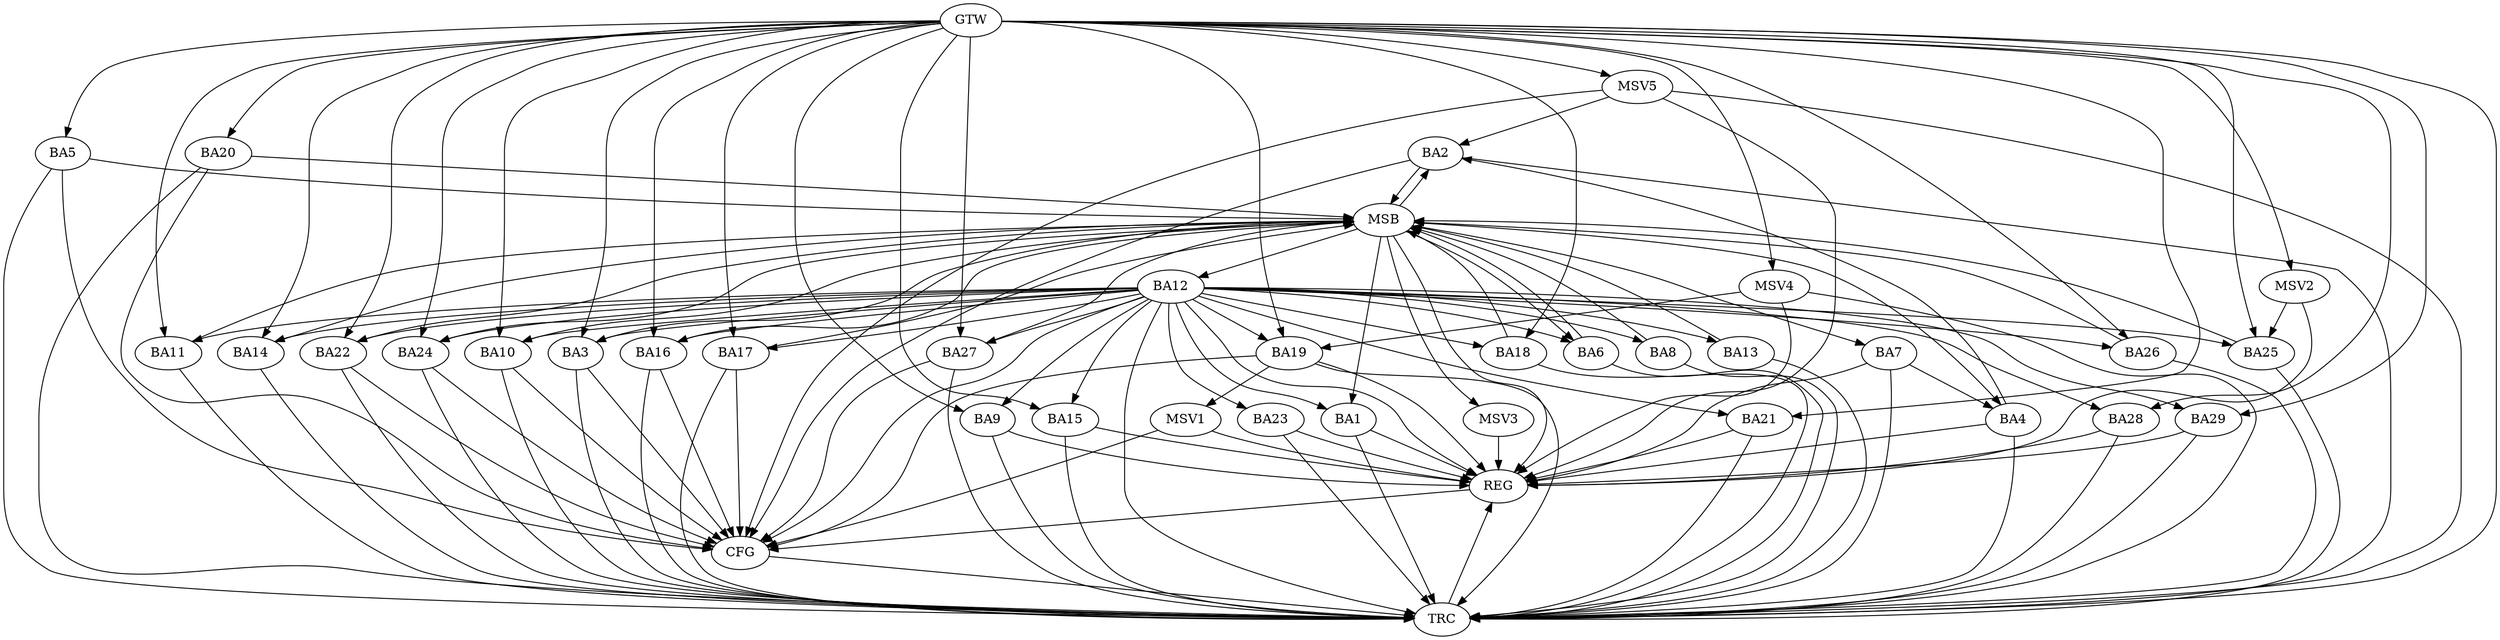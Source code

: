 strict digraph G {
  BA1 [ label="BA1" ];
  BA2 [ label="BA2" ];
  BA3 [ label="BA3" ];
  BA4 [ label="BA4" ];
  BA5 [ label="BA5" ];
  BA6 [ label="BA6" ];
  BA7 [ label="BA7" ];
  BA8 [ label="BA8" ];
  BA9 [ label="BA9" ];
  BA10 [ label="BA10" ];
  BA11 [ label="BA11" ];
  BA12 [ label="BA12" ];
  BA13 [ label="BA13" ];
  BA14 [ label="BA14" ];
  BA15 [ label="BA15" ];
  BA16 [ label="BA16" ];
  BA17 [ label="BA17" ];
  BA18 [ label="BA18" ];
  BA19 [ label="BA19" ];
  BA20 [ label="BA20" ];
  BA21 [ label="BA21" ];
  BA22 [ label="BA22" ];
  BA23 [ label="BA23" ];
  BA24 [ label="BA24" ];
  BA25 [ label="BA25" ];
  BA26 [ label="BA26" ];
  BA27 [ label="BA27" ];
  BA28 [ label="BA28" ];
  BA29 [ label="BA29" ];
  GTW [ label="GTW" ];
  REG [ label="REG" ];
  MSB [ label="MSB" ];
  CFG [ label="CFG" ];
  TRC [ label="TRC" ];
  MSV1 [ label="MSV1" ];
  MSV2 [ label="MSV2" ];
  MSV3 [ label="MSV3" ];
  MSV4 [ label="MSV4" ];
  MSV5 [ label="MSV5" ];
  BA4 -> BA2;
  BA7 -> BA4;
  BA12 -> BA6;
  GTW -> BA3;
  GTW -> BA5;
  GTW -> BA9;
  GTW -> BA10;
  GTW -> BA11;
  GTW -> BA14;
  GTW -> BA15;
  GTW -> BA16;
  GTW -> BA17;
  GTW -> BA18;
  GTW -> BA19;
  GTW -> BA20;
  GTW -> BA21;
  GTW -> BA22;
  GTW -> BA24;
  GTW -> BA25;
  GTW -> BA26;
  GTW -> BA27;
  GTW -> BA28;
  GTW -> BA29;
  BA1 -> REG;
  BA4 -> REG;
  BA7 -> REG;
  BA9 -> REG;
  BA12 -> REG;
  BA15 -> REG;
  BA19 -> REG;
  BA21 -> REG;
  BA23 -> REG;
  BA28 -> REG;
  BA29 -> REG;
  BA2 -> MSB;
  MSB -> BA1;
  MSB -> REG;
  BA3 -> MSB;
  MSB -> BA2;
  BA5 -> MSB;
  BA6 -> MSB;
  BA8 -> MSB;
  BA10 -> MSB;
  BA11 -> MSB;
  MSB -> BA4;
  BA13 -> MSB;
  BA14 -> MSB;
  BA16 -> MSB;
  BA17 -> MSB;
  BA18 -> MSB;
  MSB -> BA6;
  BA20 -> MSB;
  MSB -> BA7;
  BA22 -> MSB;
  BA24 -> MSB;
  BA25 -> MSB;
  MSB -> BA12;
  BA26 -> MSB;
  BA27 -> MSB;
  BA5 -> CFG;
  BA2 -> CFG;
  BA27 -> CFG;
  BA17 -> CFG;
  BA3 -> CFG;
  BA19 -> CFG;
  BA20 -> CFG;
  BA12 -> CFG;
  BA22 -> CFG;
  BA16 -> CFG;
  BA10 -> CFG;
  BA24 -> CFG;
  REG -> CFG;
  BA1 -> TRC;
  BA2 -> TRC;
  BA3 -> TRC;
  BA4 -> TRC;
  BA5 -> TRC;
  BA6 -> TRC;
  BA7 -> TRC;
  BA8 -> TRC;
  BA9 -> TRC;
  BA10 -> TRC;
  BA11 -> TRC;
  BA12 -> TRC;
  BA13 -> TRC;
  BA14 -> TRC;
  BA15 -> TRC;
  BA16 -> TRC;
  BA17 -> TRC;
  BA18 -> TRC;
  BA19 -> TRC;
  BA20 -> TRC;
  BA21 -> TRC;
  BA22 -> TRC;
  BA23 -> TRC;
  BA24 -> TRC;
  BA25 -> TRC;
  BA26 -> TRC;
  BA27 -> TRC;
  BA28 -> TRC;
  BA29 -> TRC;
  GTW -> TRC;
  CFG -> TRC;
  TRC -> REG;
  BA12 -> BA26;
  BA12 -> BA11;
  BA12 -> BA23;
  BA12 -> BA13;
  BA12 -> BA15;
  BA12 -> BA27;
  BA12 -> BA9;
  BA12 -> BA28;
  BA12 -> BA3;
  BA12 -> BA14;
  BA12 -> BA8;
  BA12 -> BA24;
  BA12 -> BA29;
  BA12 -> BA17;
  BA12 -> BA22;
  BA12 -> BA16;
  BA12 -> BA18;
  BA12 -> BA10;
  BA12 -> BA1;
  BA12 -> BA25;
  BA12 -> BA21;
  BA12 -> BA19;
  BA19 -> MSV1;
  MSV1 -> REG;
  MSV1 -> CFG;
  MSV2 -> BA25;
  GTW -> MSV2;
  MSV2 -> REG;
  MSB -> MSV3;
  MSV3 -> REG;
  MSV4 -> BA19;
  GTW -> MSV4;
  MSV4 -> REG;
  MSV4 -> TRC;
  MSV5 -> BA2;
  GTW -> MSV5;
  MSV5 -> REG;
  MSV5 -> TRC;
  MSV5 -> CFG;
}
